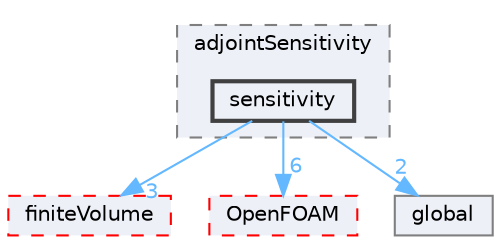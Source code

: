 digraph "src/optimisation/adjointOptimisation/adjoint/optimisation/adjointSensitivity/sensitivity"
{
 // LATEX_PDF_SIZE
  bgcolor="transparent";
  edge [fontname=Helvetica,fontsize=10,labelfontname=Helvetica,labelfontsize=10];
  node [fontname=Helvetica,fontsize=10,shape=box,height=0.2,width=0.4];
  compound=true
  subgraph clusterdir_dbddc55ddf5981e932e9ab5e5ca01d5b {
    graph [ bgcolor="#edf0f7", pencolor="grey50", label="adjointSensitivity", fontname=Helvetica,fontsize=10 style="filled,dashed", URL="dir_dbddc55ddf5981e932e9ab5e5ca01d5b.html",tooltip=""]
  dir_f7272483e2a5918c938aa224b678aee8 [label="sensitivity", fillcolor="#edf0f7", color="grey25", style="filled,bold", URL="dir_f7272483e2a5918c938aa224b678aee8.html",tooltip=""];
  }
  dir_9bd15774b555cf7259a6fa18f99fe99b [label="finiteVolume", fillcolor="#edf0f7", color="red", style="filled,dashed", URL="dir_9bd15774b555cf7259a6fa18f99fe99b.html",tooltip=""];
  dir_c5473ff19b20e6ec4dfe5c310b3778a8 [label="OpenFOAM", fillcolor="#edf0f7", color="red", style="filled,dashed", URL="dir_c5473ff19b20e6ec4dfe5c310b3778a8.html",tooltip=""];
  dir_dd56dc4c5f6c51768e20e60d3fce2a94 [label="global", fillcolor="#edf0f7", color="grey50", style="filled", URL="dir_dd56dc4c5f6c51768e20e60d3fce2a94.html",tooltip=""];
  dir_f7272483e2a5918c938aa224b678aee8->dir_9bd15774b555cf7259a6fa18f99fe99b [headlabel="3", labeldistance=1.5 headhref="dir_003479_001387.html" href="dir_003479_001387.html" color="steelblue1" fontcolor="steelblue1"];
  dir_f7272483e2a5918c938aa224b678aee8->dir_c5473ff19b20e6ec4dfe5c310b3778a8 [headlabel="6", labeldistance=1.5 headhref="dir_003479_002695.html" href="dir_003479_002695.html" color="steelblue1" fontcolor="steelblue1"];
  dir_f7272483e2a5918c938aa224b678aee8->dir_dd56dc4c5f6c51768e20e60d3fce2a94 [headlabel="2", labeldistance=1.5 headhref="dir_003479_001646.html" href="dir_003479_001646.html" color="steelblue1" fontcolor="steelblue1"];
}
